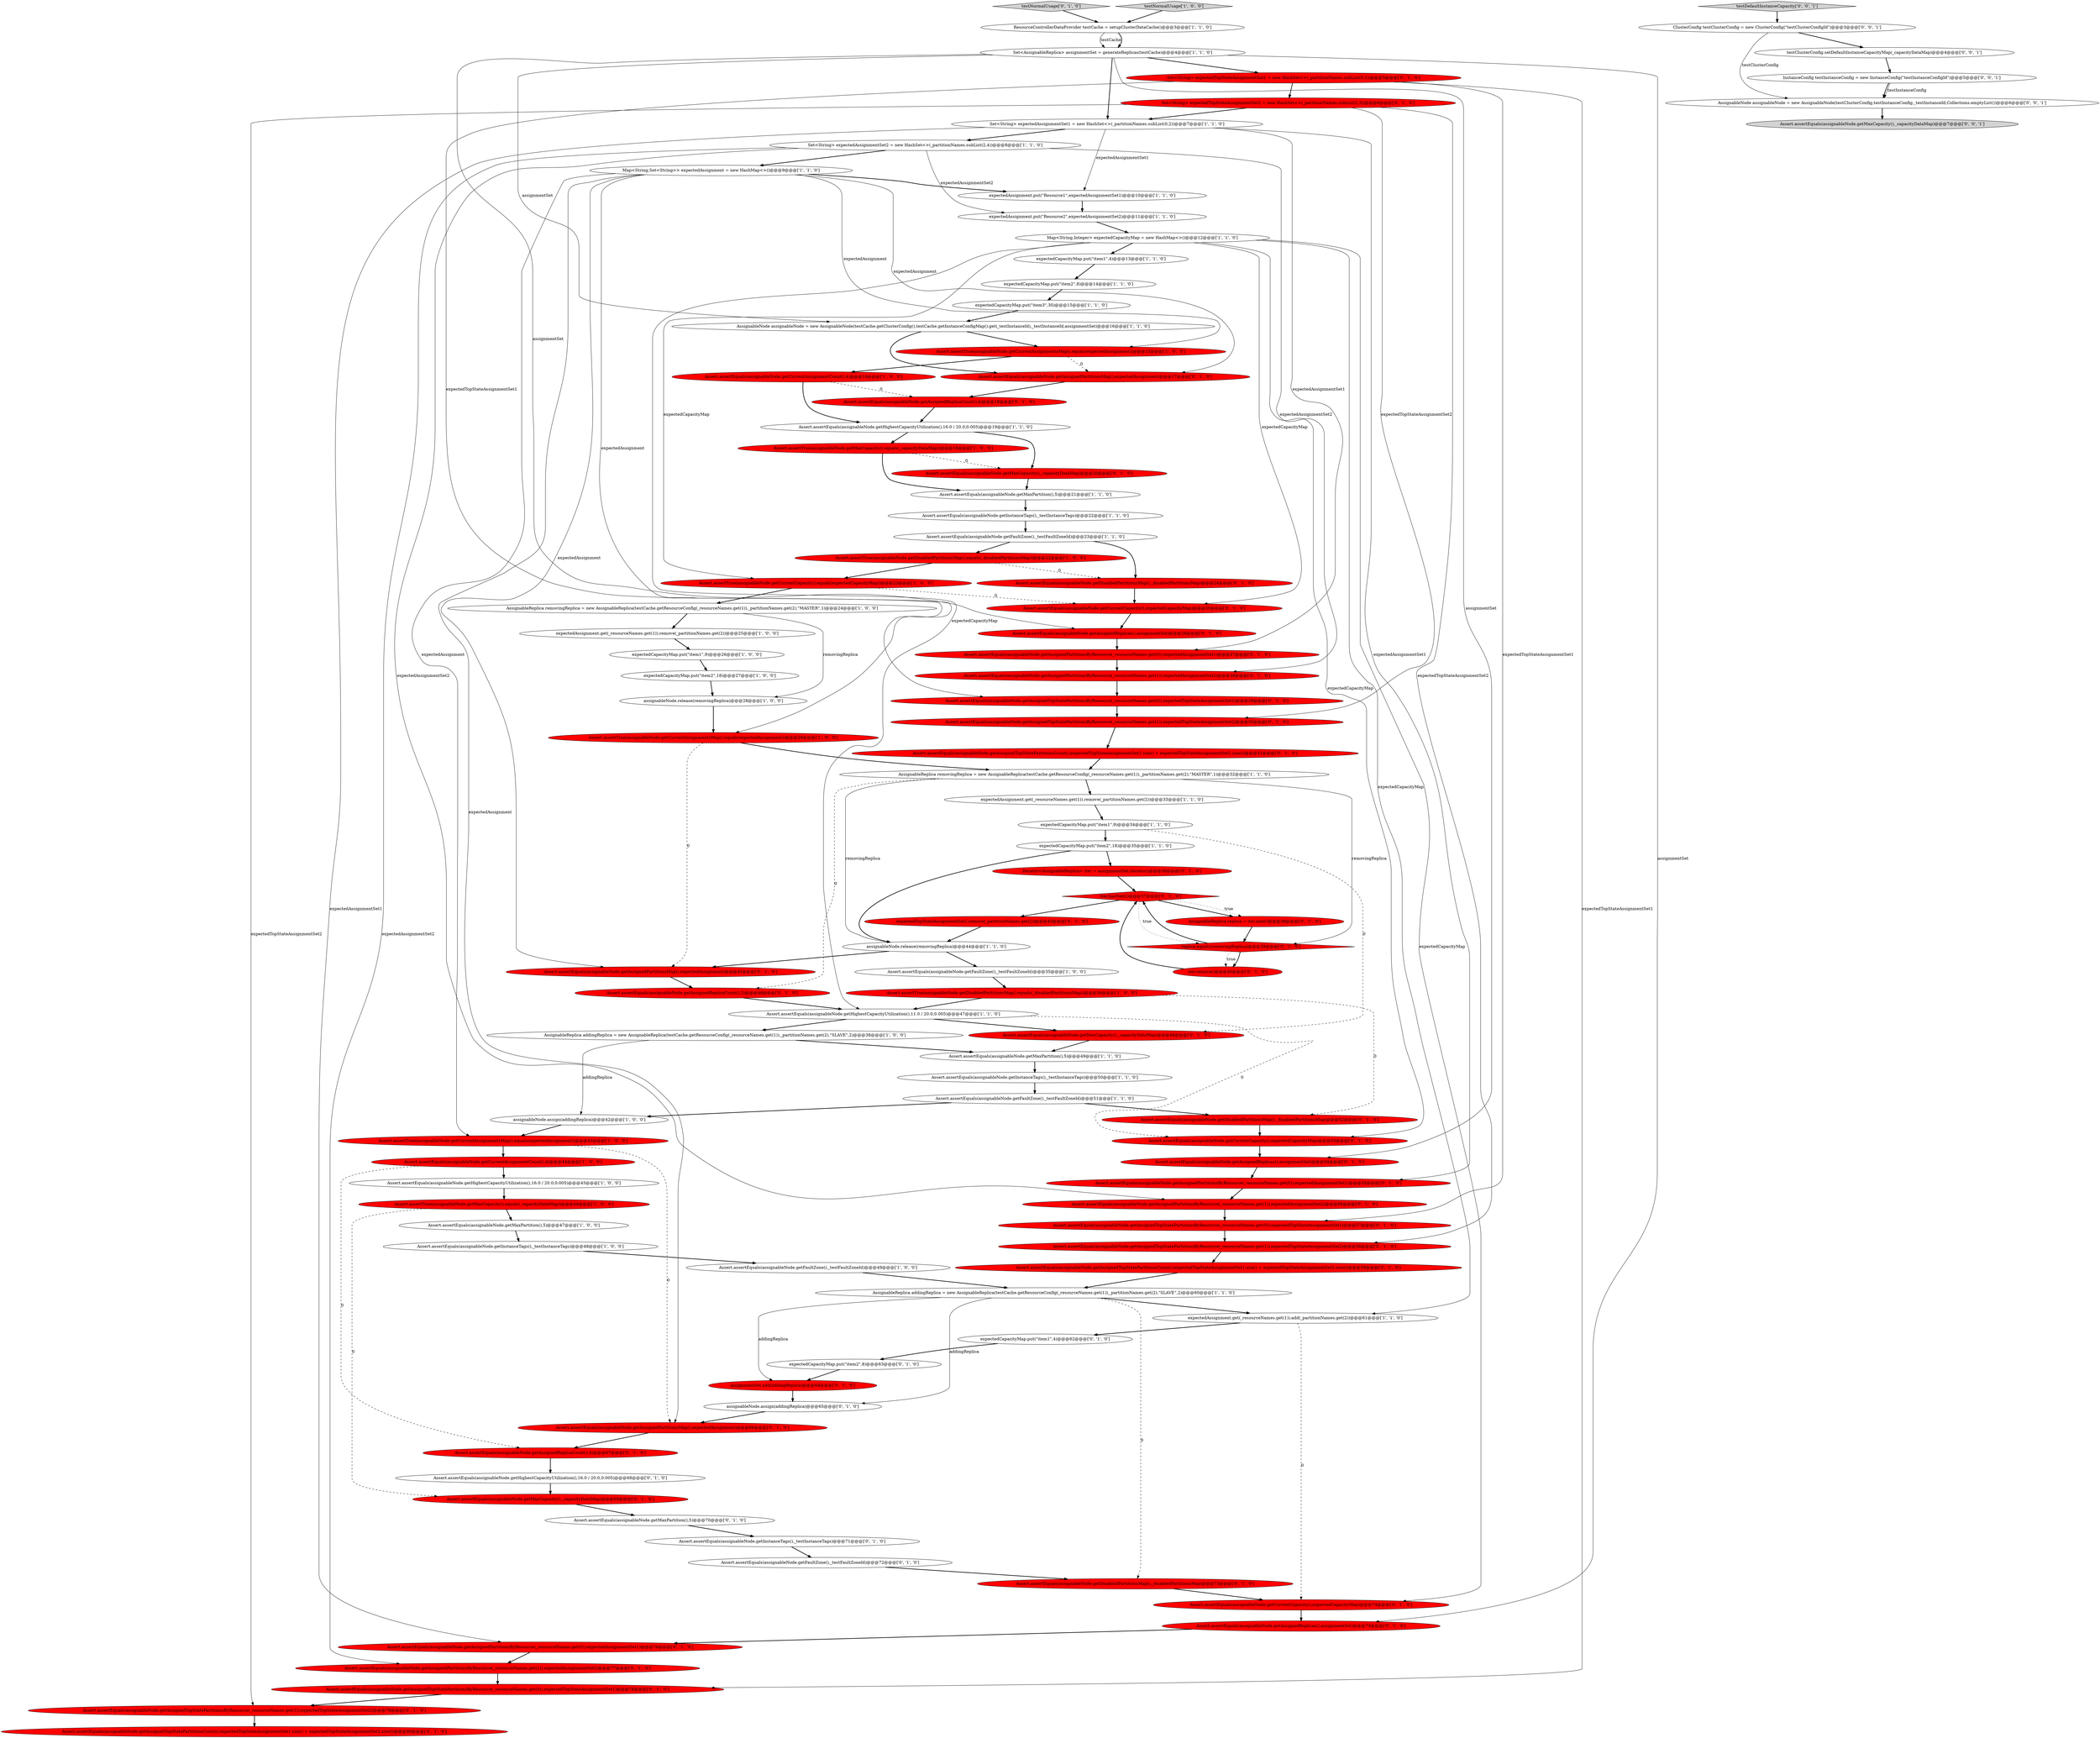 digraph {
28 [style = filled, label = "expectedAssignment.get(_resourceNames.get(1)).remove(_partitionNames.get(2))@@@33@@@['1', '1', '0']", fillcolor = white, shape = ellipse image = "AAA0AAABBB1BBB"];
50 [style = filled, label = "iter.remove()@@@40@@@['0', '1', '0']", fillcolor = red, shape = ellipse image = "AAA1AAABBB2BBB"];
73 [style = filled, label = "Assert.assertEquals(assignableNode.getAssignedPartitionsByResource(_resourceNames.get(0)),expectedAssignmentSet1)@@@55@@@['0', '1', '0']", fillcolor = red, shape = ellipse image = "AAA1AAABBB2BBB"];
42 [style = filled, label = "Assert.assertEquals(assignableNode.getMaxPartition(),5)@@@47@@@['1', '0', '0']", fillcolor = white, shape = ellipse image = "AAA0AAABBB1BBB"];
58 [style = filled, label = "Assert.assertEquals(assignableNode.getDisabledPartitionsMap(),_disabledPartitionsMap)@@@52@@@['0', '1', '0']", fillcolor = red, shape = ellipse image = "AAA1AAABBB2BBB"];
55 [style = filled, label = "Assert.assertEquals(assignableNode.getAssignedReplicaCount(),3)@@@46@@@['0', '1', '0']", fillcolor = red, shape = ellipse image = "AAA1AAABBB2BBB"];
84 [style = filled, label = "Assert.assertEquals(assignableNode.getAssignedReplicaCount(),4)@@@18@@@['0', '1', '0']", fillcolor = red, shape = ellipse image = "AAA1AAABBB2BBB"];
21 [style = filled, label = "expectedCapacityMap.put(\"item3\",30)@@@15@@@['1', '1', '0']", fillcolor = white, shape = ellipse image = "AAA0AAABBB1BBB"];
75 [style = filled, label = "Assert.assertEquals(assignableNode.getMaxCapacity(),_capacityDataMap)@@@48@@@['0', '1', '0']", fillcolor = red, shape = ellipse image = "AAA1AAABBB2BBB"];
54 [style = filled, label = "Assert.assertEquals(assignableNode.getAssignedPartitionsMap(),expectedAssignment)@@@45@@@['0', '1', '0']", fillcolor = red, shape = ellipse image = "AAA1AAABBB2BBB"];
105 [style = filled, label = "InstanceConfig testInstanceConfig = new InstanceConfig(\"testInstanceConfigId\")@@@5@@@['0', '0', '1']", fillcolor = white, shape = ellipse image = "AAA0AAABBB3BBB"];
43 [style = filled, label = "Assert.assertEquals(assignableNode.getFaultZone(),_testFaultZoneId)@@@51@@@['1', '1', '0']", fillcolor = white, shape = ellipse image = "AAA0AAABBB1BBB"];
86 [style = filled, label = "testNormalUsage['0', '1', '0']", fillcolor = lightgray, shape = diamond image = "AAA0AAABBB2BBB"];
81 [style = filled, label = "Assert.assertEquals(assignableNode.getAssignedReplicas(),assignmentSet)@@@54@@@['0', '1', '0']", fillcolor = red, shape = ellipse image = "AAA1AAABBB2BBB"];
1 [style = filled, label = "assignableNode.release(removingReplica)@@@28@@@['1', '0', '0']", fillcolor = white, shape = ellipse image = "AAA0AAABBB1BBB"];
59 [style = filled, label = "replica.equals(removingReplica)@@@39@@@['0', '1', '0']", fillcolor = red, shape = diamond image = "AAA1AAABBB2BBB"];
6 [style = filled, label = "Assert.assertEquals(assignableNode.getFaultZone(),_testFaultZoneId)@@@23@@@['1', '1', '0']", fillcolor = white, shape = ellipse image = "AAA0AAABBB1BBB"];
97 [style = filled, label = "Iterator<AssignableReplica> iter = assignmentSet.iterator()@@@36@@@['0', '1', '0']", fillcolor = red, shape = ellipse image = "AAA1AAABBB2BBB"];
33 [style = filled, label = "expectedAssignment.get(_resourceNames.get(1)).add(_partitionNames.get(2))@@@61@@@['1', '1', '0']", fillcolor = white, shape = ellipse image = "AAA0AAABBB1BBB"];
20 [style = filled, label = "ResourceControllerDataProvider testCache = setupClusterDataCache()@@@3@@@['1', '1', '0']", fillcolor = white, shape = ellipse image = "AAA0AAABBB1BBB"];
92 [style = filled, label = "Assert.assertEquals(assignableNode.getAssignedTopStatePartitionsCount(),expectedTopStateAssignmentSet1.size() + expectedTopStateAssignmentSet2.size())@@@31@@@['0', '1', '0']", fillcolor = red, shape = ellipse image = "AAA1AAABBB2BBB"];
85 [style = filled, label = "Set<String> expectedTopStateAssignmentSet2 = new HashSet<>(_partitionNames.subList(2,3))@@@6@@@['0', '1', '0']", fillcolor = red, shape = ellipse image = "AAA1AAABBB2BBB"];
9 [style = filled, label = "Assert.assertEquals(assignableNode.getHighestCapacityUtilization(),11.0 / 20.0,0.005)@@@47@@@['1', '1', '0']", fillcolor = white, shape = ellipse image = "AAA0AAABBB1BBB"];
34 [style = filled, label = "expectedAssignment.put(\"Resource2\",expectedAssignmentSet2)@@@11@@@['1', '1', '0']", fillcolor = white, shape = ellipse image = "AAA0AAABBB1BBB"];
27 [style = filled, label = "Assert.assertEquals(assignableNode.getHighestCapacityUtilization(),16.0 / 20.0,0.005)@@@45@@@['1', '0', '0']", fillcolor = white, shape = ellipse image = "AAA0AAABBB1BBB"];
62 [style = filled, label = "Assert.assertEquals(assignableNode.getAssignedPartitionsByResource(_resourceNames.get(0)),expectedAssignmentSet1)@@@27@@@['0', '1', '0']", fillcolor = red, shape = ellipse image = "AAA1AAABBB2BBB"];
36 [style = filled, label = "AssignableReplica addingReplica = new AssignableReplica(testCache.getResourceConfig(_resourceNames.get(1)),_partitionNames.get(2),\"SLAVE\",2)@@@60@@@['1', '1', '0']", fillcolor = white, shape = ellipse image = "AAA0AAABBB1BBB"];
5 [style = filled, label = "Assert.assertTrue(assignableNode.getCurrentAssignmentsMap().equals(expectedAssignment))@@@15@@@['1', '0', '0']", fillcolor = red, shape = ellipse image = "AAA1AAABBB1BBB"];
2 [style = filled, label = "testNormalUsage['1', '0', '0']", fillcolor = lightgray, shape = diamond image = "AAA0AAABBB1BBB"];
0 [style = filled, label = "Assert.assertTrue(assignableNode.getCurrentAssignmentsMap().equals(expectedAssignment))@@@43@@@['1', '0', '0']", fillcolor = red, shape = ellipse image = "AAA1AAABBB1BBB"];
68 [style = filled, label = "Assert.assertEquals(assignableNode.getAssignedTopStatePartitionsByResource(_resourceNames.get(1)),expectedTopStateAssignmentSet2)@@@30@@@['0', '1', '0']", fillcolor = red, shape = ellipse image = "AAA1AAABBB2BBB"];
60 [style = filled, label = "Assert.assertEquals(assignableNode.getDisabledPartitionsMap(),_disabledPartitionsMap)@@@73@@@['0', '1', '0']", fillcolor = red, shape = ellipse image = "AAA1AAABBB2BBB"];
10 [style = filled, label = "Assert.assertTrue(assignableNode.getMaxCapacity().equals(_capacityDataMap))@@@46@@@['1', '0', '0']", fillcolor = red, shape = ellipse image = "AAA1AAABBB1BBB"];
93 [style = filled, label = "Assert.assertEquals(assignableNode.getAssignedReplicaCount(),4)@@@67@@@['0', '1', '0']", fillcolor = red, shape = ellipse image = "AAA1AAABBB2BBB"];
52 [style = filled, label = "Assert.assertEquals(assignableNode.getAssignedTopStatePartitionsByResource(_resourceNames.get(0)),expectedTopStateAssignmentSet1)@@@57@@@['0', '1', '0']", fillcolor = red, shape = ellipse image = "AAA1AAABBB2BBB"];
46 [style = filled, label = "assignableNode.release(removingReplica)@@@44@@@['1', '1', '0']", fillcolor = white, shape = ellipse image = "AAA0AAABBB1BBB"];
78 [style = filled, label = "expectedTopStateAssignmentSet2.remove(_partitionNames.get(2))@@@43@@@['0', '1', '0']", fillcolor = red, shape = ellipse image = "AAA1AAABBB2BBB"];
65 [style = filled, label = "Assert.assertEquals(assignableNode.getMaxCapacity(),_capacityDataMap)@@@69@@@['0', '1', '0']", fillcolor = red, shape = ellipse image = "AAA1AAABBB2BBB"];
66 [style = filled, label = "Assert.assertEquals(assignableNode.getAssignedReplicas(),assignmentSet)@@@26@@@['0', '1', '0']", fillcolor = red, shape = ellipse image = "AAA1AAABBB2BBB"];
99 [style = filled, label = "Assert.assertEquals(assignableNode.getCurrentCapacity(),expectedCapacityMap)@@@53@@@['0', '1', '0']", fillcolor = red, shape = ellipse image = "AAA1AAABBB2BBB"];
19 [style = filled, label = "Assert.assertEquals(assignableNode.getMaxPartition(),5)@@@21@@@['1', '1', '0']", fillcolor = white, shape = ellipse image = "AAA0AAABBB1BBB"];
74 [style = filled, label = "Assert.assertEquals(assignableNode.getAssignedTopStatePartitionsByResource(_resourceNames.get(1)),expectedTopStateAssignmentSet2)@@@79@@@['0', '1', '0']", fillcolor = red, shape = ellipse image = "AAA1AAABBB2BBB"];
8 [style = filled, label = "expectedCapacityMap.put(\"item1\",9)@@@26@@@['1', '0', '0']", fillcolor = white, shape = ellipse image = "AAA0AAABBB1BBB"];
79 [style = filled, label = "assignableNode.assign(addingReplica)@@@65@@@['0', '1', '0']", fillcolor = white, shape = ellipse image = "AAA0AAABBB2BBB"];
30 [style = filled, label = "Assert.assertTrue(assignableNode.getDisabledPartitionsMap().equals(_disabledPartitionsMap))@@@22@@@['1', '0', '0']", fillcolor = red, shape = ellipse image = "AAA1AAABBB1BBB"];
89 [style = filled, label = "iter.hasNext()@@@37@@@['0', '1', '0']", fillcolor = red, shape = diamond image = "AAA1AAABBB2BBB"];
13 [style = filled, label = "Assert.assertEquals(assignableNode.getHighestCapacityUtilization(),16.0 / 20.0,0.005)@@@19@@@['1', '1', '0']", fillcolor = white, shape = ellipse image = "AAA0AAABBB1BBB"];
76 [style = filled, label = "assignmentSet.add(addingReplica)@@@64@@@['0', '1', '0']", fillcolor = red, shape = ellipse image = "AAA1AAABBB2BBB"];
72 [style = filled, label = "Assert.assertEquals(assignableNode.getAssignedPartitionsByResource(_resourceNames.get(0)),expectedAssignmentSet1)@@@76@@@['0', '1', '0']", fillcolor = red, shape = ellipse image = "AAA1AAABBB2BBB"];
98 [style = filled, label = "Assert.assertEquals(assignableNode.getAssignedTopStatePartitionsByResource(_resourceNames.get(0)),expectedTopStateAssignmentSet1)@@@29@@@['0', '1', '0']", fillcolor = red, shape = ellipse image = "AAA1AAABBB2BBB"];
90 [style = filled, label = "Assert.assertEquals(assignableNode.getCurrentCapacity(),expectedCapacityMap)@@@25@@@['0', '1', '0']", fillcolor = red, shape = ellipse image = "AAA1AAABBB2BBB"];
48 [style = filled, label = "Assert.assertTrue(assignableNode.getCurrentAssignmentsMap().equals(expectedAssignment))@@@29@@@['1', '0', '0']", fillcolor = red, shape = ellipse image = "AAA1AAABBB1BBB"];
29 [style = filled, label = "Assert.assertEquals(assignableNode.getInstanceTags(),_testInstanceTags)@@@50@@@['1', '1', '0']", fillcolor = white, shape = ellipse image = "AAA0AAABBB1BBB"];
77 [style = filled, label = "Assert.assertEquals(assignableNode.getDisabledPartitionsMap(),_disabledPartitionsMap)@@@24@@@['0', '1', '0']", fillcolor = red, shape = ellipse image = "AAA1AAABBB2BBB"];
41 [style = filled, label = "Assert.assertEquals(assignableNode.getInstanceTags(),_testInstanceTags)@@@22@@@['1', '1', '0']", fillcolor = white, shape = ellipse image = "AAA0AAABBB1BBB"];
44 [style = filled, label = "expectedCapacityMap.put(\"item2\",18)@@@27@@@['1', '0', '0']", fillcolor = white, shape = ellipse image = "AAA0AAABBB1BBB"];
17 [style = filled, label = "expectedAssignment.put(\"Resource1\",expectedAssignmentSet1)@@@10@@@['1', '1', '0']", fillcolor = white, shape = ellipse image = "AAA0AAABBB1BBB"];
82 [style = filled, label = "Assert.assertEquals(assignableNode.getAssignedPartitionsByResource(_resourceNames.get(1)),expectedAssignmentSet2)@@@56@@@['0', '1', '0']", fillcolor = red, shape = ellipse image = "AAA1AAABBB2BBB"];
25 [style = filled, label = "expectedCapacityMap.put(\"item1\",4)@@@13@@@['1', '1', '0']", fillcolor = white, shape = ellipse image = "AAA0AAABBB1BBB"];
53 [style = filled, label = "Assert.assertEquals(assignableNode.getAssignedPartitionsMap(),expectedAssignment)@@@66@@@['0', '1', '0']", fillcolor = red, shape = ellipse image = "AAA1AAABBB2BBB"];
32 [style = filled, label = "Set<AssignableReplica> assignmentSet = generateReplicas(testCache)@@@4@@@['1', '1', '0']", fillcolor = white, shape = ellipse image = "AAA0AAABBB1BBB"];
64 [style = filled, label = "Assert.assertEquals(assignableNode.getAssignedReplicas(),assignmentSet)@@@75@@@['0', '1', '0']", fillcolor = red, shape = ellipse image = "AAA1AAABBB2BBB"];
11 [style = filled, label = "Assert.assertEquals(assignableNode.getInstanceTags(),_testInstanceTags)@@@48@@@['1', '0', '0']", fillcolor = white, shape = ellipse image = "AAA0AAABBB1BBB"];
51 [style = filled, label = "Assert.assertEquals(assignableNode.getHighestCapacityUtilization(),16.0 / 20.0,0.005)@@@68@@@['0', '1', '0']", fillcolor = white, shape = ellipse image = "AAA0AAABBB2BBB"];
57 [style = filled, label = "Assert.assertEquals(assignableNode.getCurrentCapacity(),expectedCapacityMap)@@@74@@@['0', '1', '0']", fillcolor = red, shape = ellipse image = "AAA1AAABBB2BBB"];
67 [style = filled, label = "Assert.assertEquals(assignableNode.getInstanceTags(),_testInstanceTags)@@@71@@@['0', '1', '0']", fillcolor = white, shape = ellipse image = "AAA0AAABBB2BBB"];
102 [style = filled, label = "testDefaultInstanceCapacity['0', '0', '1']", fillcolor = lightgray, shape = diamond image = "AAA0AAABBB3BBB"];
24 [style = filled, label = "expectedCapacityMap.put(\"item2\",18)@@@35@@@['1', '1', '0']", fillcolor = white, shape = ellipse image = "AAA0AAABBB1BBB"];
100 [style = filled, label = "AssignableNode assignableNode = new AssignableNode(testClusterConfig,testInstanceConfig,_testInstanceId,Collections.emptyList())@@@6@@@['0', '0', '1']", fillcolor = white, shape = ellipse image = "AAA0AAABBB3BBB"];
104 [style = filled, label = "testClusterConfig.setDefaultInstanceCapacityMap(_capacityDataMap)@@@4@@@['0', '0', '1']", fillcolor = white, shape = ellipse image = "AAA0AAABBB3BBB"];
87 [style = filled, label = "Assert.assertEquals(assignableNode.getFaultZone(),_testFaultZoneId)@@@72@@@['0', '1', '0']", fillcolor = white, shape = ellipse image = "AAA0AAABBB2BBB"];
12 [style = filled, label = "expectedCapacityMap.put(\"item2\",8)@@@14@@@['1', '1', '0']", fillcolor = white, shape = ellipse image = "AAA0AAABBB1BBB"];
70 [style = filled, label = "expectedCapacityMap.put(\"item1\",4)@@@62@@@['0', '1', '0']", fillcolor = white, shape = ellipse image = "AAA0AAABBB2BBB"];
69 [style = filled, label = "Set<String> expectedTopStateAssignmentSet1 = new HashSet<>(_partitionNames.subList(0,1))@@@5@@@['0', '1', '0']", fillcolor = red, shape = ellipse image = "AAA1AAABBB2BBB"];
61 [style = filled, label = "expectedCapacityMap.put(\"item2\",8)@@@63@@@['0', '1', '0']", fillcolor = white, shape = ellipse image = "AAA0AAABBB2BBB"];
88 [style = filled, label = "Assert.assertEquals(assignableNode.getAssignedTopStatePartitionsByResource(_resourceNames.get(0)),expectedTopStateAssignmentSet1)@@@78@@@['0', '1', '0']", fillcolor = red, shape = ellipse image = "AAA1AAABBB2BBB"];
35 [style = filled, label = "Map<String,Set<String>> expectedAssignment = new HashMap<>()@@@9@@@['1', '1', '0']", fillcolor = white, shape = ellipse image = "AAA0AAABBB1BBB"];
14 [style = filled, label = "Assert.assertEquals(assignableNode.getCurrentAssignmentCount(),4)@@@16@@@['1', '0', '0']", fillcolor = red, shape = ellipse image = "AAA1AAABBB1BBB"];
31 [style = filled, label = "expectedAssignment.get(_resourceNames.get(1)).remove(_partitionNames.get(2))@@@25@@@['1', '0', '0']", fillcolor = white, shape = ellipse image = "AAA0AAABBB1BBB"];
26 [style = filled, label = "expectedCapacityMap.put(\"item1\",9)@@@34@@@['1', '1', '0']", fillcolor = white, shape = ellipse image = "AAA0AAABBB1BBB"];
63 [style = filled, label = "Assert.assertEquals(assignableNode.getAssignedTopStatePartitionsByResource(_resourceNames.get(1)),expectedTopStateAssignmentSet2)@@@58@@@['0', '1', '0']", fillcolor = red, shape = ellipse image = "AAA1AAABBB2BBB"];
18 [style = filled, label = "AssignableNode assignableNode = new AssignableNode(testCache.getClusterConfig(),testCache.getInstanceConfigMap().get(_testInstanceId),_testInstanceId,assignmentSet)@@@16@@@['1', '1', '0']", fillcolor = white, shape = ellipse image = "AAA0AAABBB1BBB"];
37 [style = filled, label = "assignableNode.assign(addingReplica)@@@42@@@['1', '0', '0']", fillcolor = white, shape = ellipse image = "AAA0AAABBB1BBB"];
47 [style = filled, label = "Assert.assertEquals(assignableNode.getMaxPartition(),5)@@@49@@@['1', '1', '0']", fillcolor = white, shape = ellipse image = "AAA0AAABBB1BBB"];
96 [style = filled, label = "AssignableReplica replica = iter.next()@@@38@@@['0', '1', '0']", fillcolor = red, shape = ellipse image = "AAA1AAABBB2BBB"];
103 [style = filled, label = "ClusterConfig testClusterConfig = new ClusterConfig(\"testClusterConfigId\")@@@3@@@['0', '0', '1']", fillcolor = white, shape = ellipse image = "AAA0AAABBB3BBB"];
71 [style = filled, label = "Assert.assertEquals(assignableNode.getAssignedPartitionsByResource(_resourceNames.get(1)),expectedAssignmentSet2)@@@77@@@['0', '1', '0']", fillcolor = red, shape = ellipse image = "AAA1AAABBB2BBB"];
56 [style = filled, label = "Assert.assertEquals(assignableNode.getMaxCapacity(),_capacityDataMap)@@@20@@@['0', '1', '0']", fillcolor = red, shape = ellipse image = "AAA1AAABBB2BBB"];
16 [style = filled, label = "Set<String> expectedAssignmentSet2 = new HashSet<>(_partitionNames.subList(2,4))@@@8@@@['1', '1', '0']", fillcolor = white, shape = ellipse image = "AAA0AAABBB1BBB"];
23 [style = filled, label = "Assert.assertTrue(assignableNode.getDisabledPartitionsMap().equals(_disabledPartitionsMap))@@@36@@@['1', '0', '0']", fillcolor = red, shape = ellipse image = "AAA1AAABBB1BBB"];
95 [style = filled, label = "Assert.assertEquals(assignableNode.getMaxPartition(),5)@@@70@@@['0', '1', '0']", fillcolor = white, shape = ellipse image = "AAA0AAABBB2BBB"];
83 [style = filled, label = "Assert.assertEquals(assignableNode.getAssignedPartitionsMap(),expectedAssignment)@@@17@@@['0', '1', '0']", fillcolor = red, shape = ellipse image = "AAA1AAABBB2BBB"];
22 [style = filled, label = "AssignableReplica removingReplica = new AssignableReplica(testCache.getResourceConfig(_resourceNames.get(1)),_partitionNames.get(2),\"MASTER\",1)@@@24@@@['1', '0', '0']", fillcolor = white, shape = ellipse image = "AAA0AAABBB1BBB"];
101 [style = filled, label = "Assert.assertEquals(assignableNode.getMaxCapacity(),_capacityDataMap)@@@7@@@['0', '0', '1']", fillcolor = lightgray, shape = ellipse image = "AAA0AAABBB3BBB"];
3 [style = filled, label = "Set<String> expectedAssignmentSet1 = new HashSet<>(_partitionNames.subList(0,2))@@@7@@@['1', '1', '0']", fillcolor = white, shape = ellipse image = "AAA0AAABBB1BBB"];
80 [style = filled, label = "Assert.assertEquals(assignableNode.getAssignedTopStatePartitionsCount(),expectedTopStateAssignmentSet1.size() + expectedTopStateAssignmentSet2.size())@@@80@@@['0', '1', '0']", fillcolor = red, shape = ellipse image = "AAA1AAABBB2BBB"];
7 [style = filled, label = "AssignableReplica addingReplica = new AssignableReplica(testCache.getResourceConfig(_resourceNames.get(1)),_partitionNames.get(2),\"SLAVE\",2)@@@38@@@['1', '0', '0']", fillcolor = white, shape = ellipse image = "AAA0AAABBB1BBB"];
45 [style = filled, label = "Assert.assertTrue(assignableNode.getCurrentCapacity().equals(expectedCapacityMap))@@@23@@@['1', '0', '0']", fillcolor = red, shape = ellipse image = "AAA1AAABBB1BBB"];
94 [style = filled, label = "Assert.assertEquals(assignableNode.getAssignedPartitionsByResource(_resourceNames.get(1)),expectedAssignmentSet2)@@@28@@@['0', '1', '0']", fillcolor = red, shape = ellipse image = "AAA1AAABBB2BBB"];
4 [style = filled, label = "Assert.assertEquals(assignableNode.getFaultZone(),_testFaultZoneId)@@@49@@@['1', '0', '0']", fillcolor = white, shape = ellipse image = "AAA0AAABBB1BBB"];
15 [style = filled, label = "Assert.assertEquals(assignableNode.getFaultZone(),_testFaultZoneId)@@@35@@@['1', '0', '0']", fillcolor = white, shape = ellipse image = "AAA0AAABBB1BBB"];
91 [style = filled, label = "Assert.assertEquals(assignableNode.getAssignedTopStatePartitionsCount(),expectedTopStateAssignmentSet1.size() + expectedTopStateAssignmentSet2.size())@@@59@@@['0', '1', '0']", fillcolor = red, shape = ellipse image = "AAA1AAABBB2BBB"];
39 [style = filled, label = "Assert.assertEquals(assignableNode.getCurrentAssignmentCount(),4)@@@44@@@['1', '0', '0']", fillcolor = red, shape = ellipse image = "AAA1AAABBB1BBB"];
38 [style = filled, label = "Map<String,Integer> expectedCapacityMap = new HashMap<>()@@@12@@@['1', '1', '0']", fillcolor = white, shape = ellipse image = "AAA0AAABBB1BBB"];
40 [style = filled, label = "Assert.assertTrue(assignableNode.getMaxCapacity().equals(_capacityDataMap))@@@18@@@['1', '0', '0']", fillcolor = red, shape = ellipse image = "AAA1AAABBB1BBB"];
49 [style = filled, label = "AssignableReplica removingReplica = new AssignableReplica(testCache.getResourceConfig(_resourceNames.get(1)),_partitionNames.get(2),\"MASTER\",1)@@@32@@@['1', '1', '0']", fillcolor = white, shape = ellipse image = "AAA0AAABBB1BBB"];
89->96 [style = dotted, label="true"];
54->55 [style = bold, label=""];
83->84 [style = bold, label=""];
73->82 [style = bold, label=""];
37->0 [style = bold, label=""];
38->57 [style = solid, label="expectedCapacityMap"];
35->53 [style = solid, label="expectedAssignment"];
84->13 [style = bold, label=""];
46->15 [style = bold, label=""];
81->73 [style = bold, label=""];
94->98 [style = bold, label=""];
95->67 [style = bold, label=""];
85->74 [style = solid, label="expectedTopStateAssignmentSet2"];
66->62 [style = bold, label=""];
3->16 [style = bold, label=""];
9->7 [style = bold, label=""];
8->44 [style = bold, label=""];
36->33 [style = bold, label=""];
50->89 [style = bold, label=""];
35->54 [style = solid, label="expectedAssignment"];
21->18 [style = bold, label=""];
36->79 [style = solid, label="addingReplica"];
26->75 [style = dashed, label="0"];
23->58 [style = dashed, label="0"];
69->88 [style = solid, label="expectedTopStateAssignmentSet1"];
90->66 [style = bold, label=""];
102->103 [style = bold, label=""];
103->104 [style = bold, label=""];
46->54 [style = bold, label=""];
61->76 [style = bold, label=""];
45->22 [style = bold, label=""];
104->105 [style = bold, label=""];
98->68 [style = bold, label=""];
75->47 [style = bold, label=""];
29->43 [style = bold, label=""];
93->51 [style = bold, label=""];
32->66 [style = solid, label="assignmentSet"];
30->77 [style = dashed, label="0"];
44->1 [style = bold, label=""];
82->52 [style = bold, label=""];
4->36 [style = bold, label=""];
3->72 [style = solid, label="expectedAssignmentSet1"];
87->60 [style = bold, label=""];
32->3 [style = bold, label=""];
53->93 [style = bold, label=""];
43->58 [style = bold, label=""];
32->81 [style = solid, label="assignmentSet"];
105->100 [style = bold, label=""];
24->46 [style = bold, label=""];
77->90 [style = bold, label=""];
45->90 [style = dashed, label="0"];
91->36 [style = bold, label=""];
16->71 [style = solid, label="expectedAssignmentSet2"];
48->49 [style = bold, label=""];
2->20 [style = bold, label=""];
16->82 [style = solid, label="expectedAssignmentSet2"];
36->76 [style = solid, label="addingReplica"];
59->89 [style = bold, label=""];
85->68 [style = solid, label="expectedTopStateAssignmentSet2"];
12->21 [style = bold, label=""];
67->87 [style = bold, label=""];
89->96 [style = bold, label=""];
97->89 [style = bold, label=""];
68->92 [style = bold, label=""];
69->98 [style = solid, label="expectedTopStateAssignmentSet1"];
3->73 [style = solid, label="expectedAssignmentSet1"];
13->40 [style = bold, label=""];
41->6 [style = bold, label=""];
32->18 [style = solid, label="assignmentSet"];
26->24 [style = bold, label=""];
35->0 [style = solid, label="expectedAssignment"];
38->45 [style = solid, label="expectedCapacityMap"];
17->34 [style = bold, label=""];
60->57 [style = bold, label=""];
85->63 [style = solid, label="expectedTopStateAssignmentSet2"];
7->37 [style = solid, label="addingReplica"];
19->41 [style = bold, label=""];
85->3 [style = bold, label=""];
65->95 [style = bold, label=""];
72->71 [style = bold, label=""];
99->81 [style = bold, label=""];
89->78 [style = bold, label=""];
35->17 [style = bold, label=""];
38->25 [style = bold, label=""];
34->38 [style = bold, label=""];
3->62 [style = solid, label="expectedAssignmentSet1"];
16->94 [style = solid, label="expectedAssignmentSet2"];
38->99 [style = solid, label="expectedCapacityMap"];
48->54 [style = dashed, label="0"];
89->59 [style = dotted, label="true"];
52->63 [style = bold, label=""];
55->9 [style = bold, label=""];
0->39 [style = bold, label=""];
49->46 [style = solid, label="removingReplica"];
18->83 [style = bold, label=""];
20->32 [style = solid, label="testCache"];
70->61 [style = bold, label=""];
64->72 [style = bold, label=""];
5->83 [style = dashed, label="0"];
59->50 [style = bold, label=""];
86->20 [style = bold, label=""];
33->57 [style = dashed, label="0"];
78->46 [style = bold, label=""];
1->48 [style = bold, label=""];
11->4 [style = bold, label=""];
38->9 [style = solid, label="expectedCapacityMap"];
40->19 [style = bold, label=""];
49->28 [style = bold, label=""];
88->74 [style = bold, label=""];
28->26 [style = bold, label=""];
24->97 [style = bold, label=""];
38->33 [style = solid, label="expectedCapacityMap"];
35->48 [style = solid, label="expectedAssignment"];
6->77 [style = bold, label=""];
33->70 [style = bold, label=""];
47->29 [style = bold, label=""];
59->50 [style = dotted, label="true"];
35->83 [style = solid, label="expectedAssignment"];
3->17 [style = solid, label="expectedAssignmentSet1"];
105->100 [style = solid, label="testInstanceConfig"];
96->59 [style = bold, label=""];
103->100 [style = solid, label="testClusterConfig"];
71->88 [style = bold, label=""];
42->11 [style = bold, label=""];
27->10 [style = bold, label=""];
69->85 [style = bold, label=""];
51->65 [style = bold, label=""];
14->13 [style = bold, label=""];
100->101 [style = bold, label=""];
31->8 [style = bold, label=""];
35->5 [style = solid, label="expectedAssignment"];
79->53 [style = bold, label=""];
22->1 [style = solid, label="removingReplica"];
9->75 [style = bold, label=""];
15->23 [style = bold, label=""];
58->99 [style = bold, label=""];
57->64 [style = bold, label=""];
7->47 [style = bold, label=""];
32->64 [style = solid, label="assignmentSet"];
16->34 [style = solid, label="expectedAssignmentSet2"];
63->91 [style = bold, label=""];
22->31 [style = bold, label=""];
20->32 [style = bold, label=""];
0->53 [style = dashed, label="0"];
62->94 [style = bold, label=""];
40->56 [style = dashed, label="0"];
43->37 [style = bold, label=""];
5->14 [style = bold, label=""];
39->27 [style = bold, label=""];
74->80 [style = bold, label=""];
10->65 [style = dashed, label="0"];
13->56 [style = bold, label=""];
39->93 [style = dashed, label="0"];
10->42 [style = bold, label=""];
32->69 [style = bold, label=""];
25->12 [style = bold, label=""];
38->90 [style = solid, label="expectedCapacityMap"];
18->5 [style = bold, label=""];
49->59 [style = solid, label="removingReplica"];
56->19 [style = bold, label=""];
36->60 [style = dashed, label="0"];
14->84 [style = dashed, label="0"];
69->52 [style = solid, label="expectedTopStateAssignmentSet1"];
49->55 [style = dashed, label="0"];
76->79 [style = bold, label=""];
92->49 [style = bold, label=""];
16->35 [style = bold, label=""];
23->9 [style = bold, label=""];
9->99 [style = dashed, label="0"];
30->45 [style = bold, label=""];
6->30 [style = bold, label=""];
}
